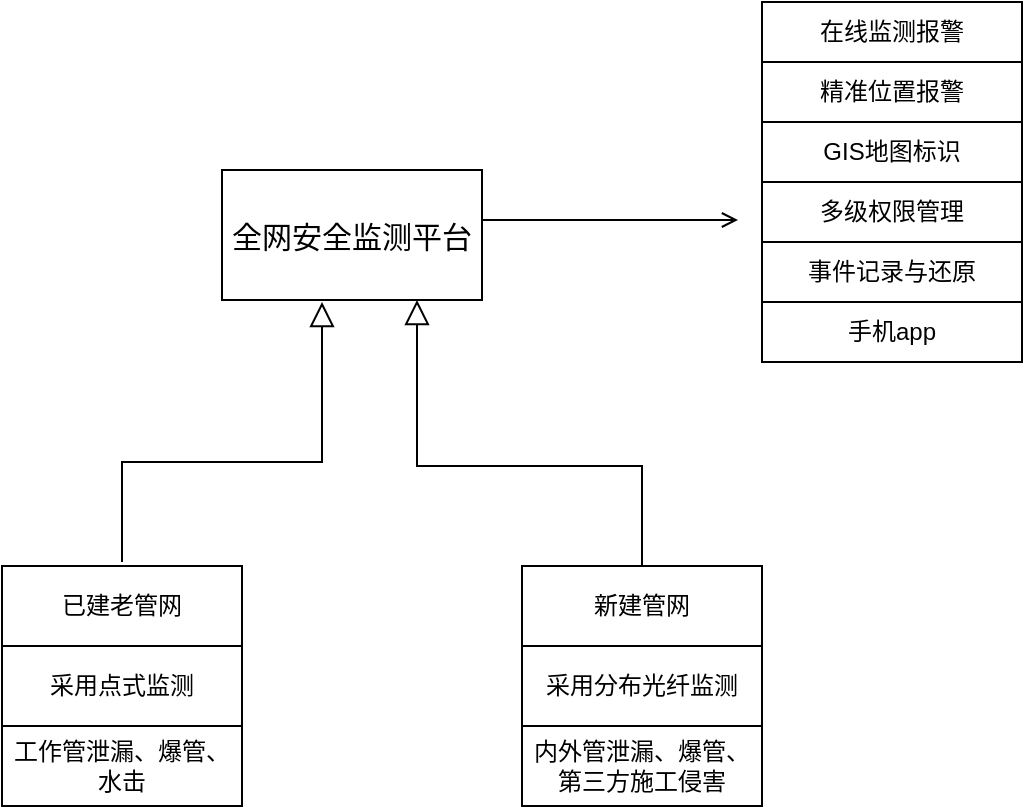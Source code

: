 <mxfile version="16.1.0" type="github">
  <diagram id="C5RBs43oDa-KdzZeNtuy" name="Page-1">
    <mxGraphModel dx="1422" dy="750" grid="1" gridSize="10" guides="1" tooltips="1" connect="1" arrows="1" fold="1" page="1" pageScale="1" pageWidth="827" pageHeight="1169" math="0" shadow="0">
      <root>
        <mxCell id="WIyWlLk6GJQsqaUBKTNV-0" />
        <mxCell id="WIyWlLk6GJQsqaUBKTNV-1" parent="WIyWlLk6GJQsqaUBKTNV-0" />
        <mxCell id="zkfFHV4jXpPFQw0GAbJ--12" value="" style="endArrow=block;endSize=10;endFill=0;shadow=0;strokeWidth=1;rounded=0;edgeStyle=elbowEdgeStyle;elbow=vertical;" parent="WIyWlLk6GJQsqaUBKTNV-1" edge="1">
          <mxGeometry width="160" relative="1" as="geometry">
            <mxPoint x="200" y="360" as="sourcePoint" />
            <mxPoint x="300" y="230" as="targetPoint" />
            <Array as="points">
              <mxPoint x="250" y="310" />
            </Array>
          </mxGeometry>
        </mxCell>
        <mxCell id="zkfFHV4jXpPFQw0GAbJ--26" value="" style="endArrow=open;shadow=0;strokeWidth=1;rounded=0;endFill=1;edgeStyle=elbowEdgeStyle;elbow=vertical;" parent="WIyWlLk6GJQsqaUBKTNV-1" edge="1">
          <mxGeometry x="0.5" y="41" relative="1" as="geometry">
            <mxPoint x="380" y="189" as="sourcePoint" />
            <mxPoint x="508" y="189" as="targetPoint" />
            <mxPoint x="-40" y="32" as="offset" />
          </mxGeometry>
        </mxCell>
        <mxCell id="Zr6cD8WPCJdPZ7BDopXq-2" value="全网安全监测平台" style="rounded=0;whiteSpace=wrap;html=1;fontSize=15;" parent="WIyWlLk6GJQsqaUBKTNV-1" vertex="1">
          <mxGeometry x="250" y="164" width="130" height="65" as="geometry" />
        </mxCell>
        <mxCell id="Zr6cD8WPCJdPZ7BDopXq-5" value="精准位置报警" style="rounded=0;whiteSpace=wrap;html=1;" parent="WIyWlLk6GJQsqaUBKTNV-1" vertex="1">
          <mxGeometry x="520" y="110" width="130" height="30" as="geometry" />
        </mxCell>
        <mxCell id="Zr6cD8WPCJdPZ7BDopXq-7" value="GIS地图标识" style="rounded=0;whiteSpace=wrap;html=1;" parent="WIyWlLk6GJQsqaUBKTNV-1" vertex="1">
          <mxGeometry x="520" y="140" width="130" height="30" as="geometry" />
        </mxCell>
        <mxCell id="Zr6cD8WPCJdPZ7BDopXq-8" value="多级权限管理" style="rounded=0;whiteSpace=wrap;html=1;" parent="WIyWlLk6GJQsqaUBKTNV-1" vertex="1">
          <mxGeometry x="520" y="170" width="130" height="30" as="geometry" />
        </mxCell>
        <mxCell id="Zr6cD8WPCJdPZ7BDopXq-9" value="事件记录与还原" style="rounded=0;whiteSpace=wrap;html=1;" parent="WIyWlLk6GJQsqaUBKTNV-1" vertex="1">
          <mxGeometry x="520" y="200" width="130" height="30" as="geometry" />
        </mxCell>
        <mxCell id="Zr6cD8WPCJdPZ7BDopXq-10" value="手机app" style="rounded=0;whiteSpace=wrap;html=1;" parent="WIyWlLk6GJQsqaUBKTNV-1" vertex="1">
          <mxGeometry x="520" y="230" width="130" height="30" as="geometry" />
        </mxCell>
        <mxCell id="Zr6cD8WPCJdPZ7BDopXq-11" value="在线监测报警" style="rounded=0;whiteSpace=wrap;html=1;" parent="WIyWlLk6GJQsqaUBKTNV-1" vertex="1">
          <mxGeometry x="520" y="80" width="130" height="30" as="geometry" />
        </mxCell>
        <mxCell id="Zr6cD8WPCJdPZ7BDopXq-19" value="" style="group;" parent="WIyWlLk6GJQsqaUBKTNV-1" vertex="1" connectable="0">
          <mxGeometry x="140" y="362" width="120" height="120" as="geometry" />
        </mxCell>
        <mxCell id="Zr6cD8WPCJdPZ7BDopXq-13" value="已建老管网" style="rounded=0;whiteSpace=wrap;html=1;" parent="Zr6cD8WPCJdPZ7BDopXq-19" vertex="1">
          <mxGeometry width="120" height="40" as="geometry" />
        </mxCell>
        <mxCell id="Zr6cD8WPCJdPZ7BDopXq-14" value="采用点式监测" style="rounded=0;whiteSpace=wrap;html=1;" parent="Zr6cD8WPCJdPZ7BDopXq-19" vertex="1">
          <mxGeometry y="40" width="120" height="40" as="geometry" />
        </mxCell>
        <mxCell id="Zr6cD8WPCJdPZ7BDopXq-15" value="工作管泄漏、爆管、水击" style="rounded=0;whiteSpace=wrap;html=1;" parent="Zr6cD8WPCJdPZ7BDopXq-19" vertex="1">
          <mxGeometry y="80" width="120" height="40" as="geometry" />
        </mxCell>
        <mxCell id="Zr6cD8WPCJdPZ7BDopXq-20" value="" style="group;" parent="WIyWlLk6GJQsqaUBKTNV-1" vertex="1" connectable="0">
          <mxGeometry x="320" y="312" width="200" height="170" as="geometry" />
        </mxCell>
        <mxCell id="zkfFHV4jXpPFQw0GAbJ--16" value="" style="endArrow=block;endSize=10;endFill=0;shadow=0;strokeWidth=1;rounded=0;edgeStyle=elbowEdgeStyle;elbow=vertical;entryX=0.75;entryY=1;entryDx=0;entryDy=0;" parent="Zr6cD8WPCJdPZ7BDopXq-20" target="Zr6cD8WPCJdPZ7BDopXq-2" edge="1">
          <mxGeometry width="160" relative="1" as="geometry">
            <mxPoint x="140" y="50" as="sourcePoint" />
            <mxPoint x="30" y="-52" as="targetPoint" />
            <Array as="points">
              <mxPoint />
              <mxPoint x="170" y="20" />
              <mxPoint x="10" y="20" />
            </Array>
          </mxGeometry>
        </mxCell>
        <mxCell id="Zr6cD8WPCJdPZ7BDopXq-16" value="新建管网" style="rounded=0;whiteSpace=wrap;html=1;" parent="Zr6cD8WPCJdPZ7BDopXq-20" vertex="1">
          <mxGeometry x="80" y="50" width="120" height="40" as="geometry" />
        </mxCell>
        <mxCell id="Zr6cD8WPCJdPZ7BDopXq-17" value="采用分布光纤监测" style="rounded=0;whiteSpace=wrap;html=1;" parent="Zr6cD8WPCJdPZ7BDopXq-20" vertex="1">
          <mxGeometry x="80" y="90" width="120" height="40" as="geometry" />
        </mxCell>
        <mxCell id="Zr6cD8WPCJdPZ7BDopXq-18" value="内外管泄漏、爆管、第三方施工侵害" style="rounded=0;whiteSpace=wrap;html=1;" parent="Zr6cD8WPCJdPZ7BDopXq-20" vertex="1">
          <mxGeometry x="80" y="130" width="120" height="40" as="geometry" />
        </mxCell>
      </root>
    </mxGraphModel>
  </diagram>
</mxfile>
